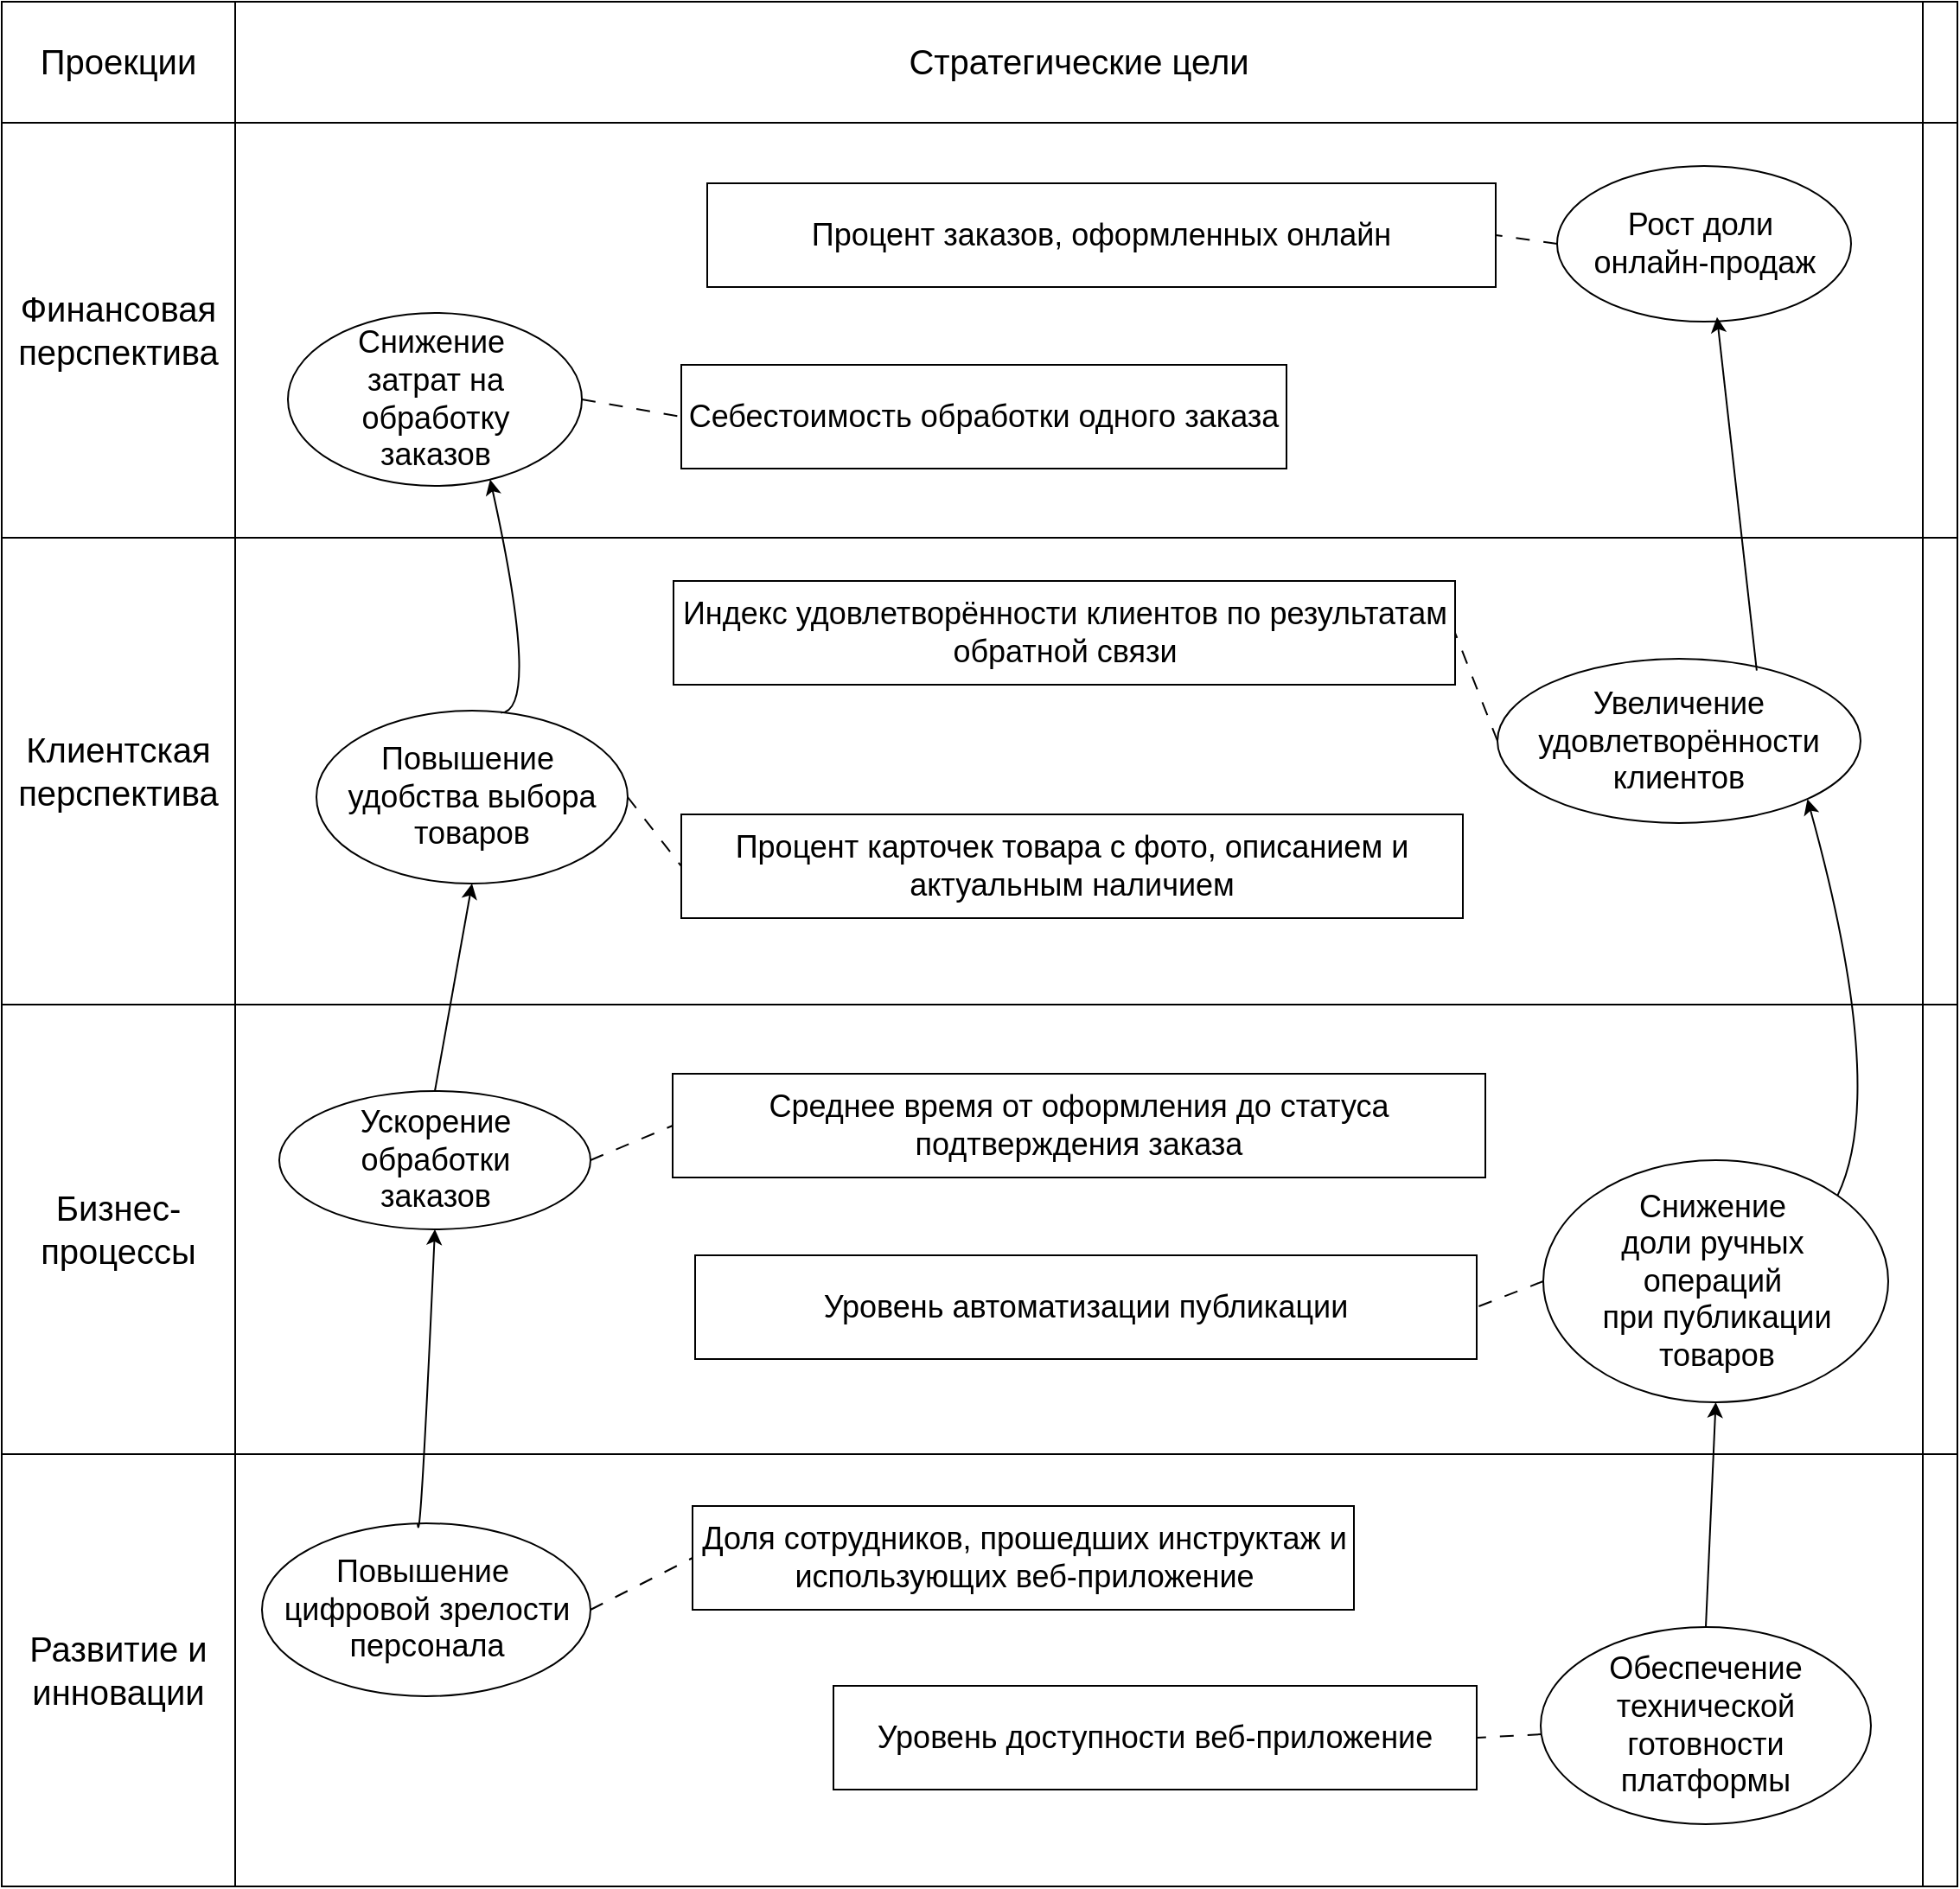 <mxfile version="27.1.5">
  <diagram name="Page-1" id="SfjFuyK3J8OgZFk0jKZi">
    <mxGraphModel dx="1701" dy="940" grid="1" gridSize="10" guides="1" tooltips="1" connect="1" arrows="1" fold="1" page="1" pageScale="1" pageWidth="850" pageHeight="1100" math="0" shadow="0">
      <root>
        <mxCell id="0" />
        <mxCell id="1" parent="0" />
        <mxCell id="6HQTE955M_Zyj8sGYhiq-3" value="" style="shape=table;startSize=0;container=1;collapsible=0;childLayout=tableLayout;fontSize=18;" parent="1" vertex="1">
          <mxGeometry x="259" y="50" width="1131" height="580" as="geometry" />
        </mxCell>
        <mxCell id="6HQTE955M_Zyj8sGYhiq-4" value="" style="shape=tableRow;horizontal=0;startSize=0;swimlaneHead=0;swimlaneBody=0;strokeColor=inherit;top=0;left=0;bottom=0;right=0;collapsible=0;dropTarget=0;fillColor=none;points=[[0,0.5],[1,0.5]];portConstraint=eastwest;fontSize=18;" parent="6HQTE955M_Zyj8sGYhiq-3" vertex="1">
          <mxGeometry width="1131" height="70" as="geometry" />
        </mxCell>
        <mxCell id="6HQTE955M_Zyj8sGYhiq-5" value="&lt;font style=&quot;font-size: 20px;&quot;&gt;Проекции&lt;/font&gt;" style="shape=partialRectangle;html=1;whiteSpace=wrap;connectable=0;strokeColor=inherit;overflow=hidden;fillColor=none;top=0;left=0;bottom=0;right=0;pointerEvents=1;fontSize=18;" parent="6HQTE955M_Zyj8sGYhiq-4" vertex="1">
          <mxGeometry width="135" height="70" as="geometry">
            <mxRectangle width="135" height="70" as="alternateBounds" />
          </mxGeometry>
        </mxCell>
        <mxCell id="6HQTE955M_Zyj8sGYhiq-6" value="&lt;font style=&quot;font-size: 20px;&quot;&gt;Стратегические цели&lt;/font&gt;" style="shape=partialRectangle;html=1;whiteSpace=wrap;connectable=0;strokeColor=inherit;overflow=hidden;fillColor=none;top=0;left=0;bottom=0;right=0;pointerEvents=1;fontSize=18;" parent="6HQTE955M_Zyj8sGYhiq-4" vertex="1">
          <mxGeometry x="135" width="976" height="70" as="geometry">
            <mxRectangle width="976" height="70" as="alternateBounds" />
          </mxGeometry>
        </mxCell>
        <mxCell id="6HQTE955M_Zyj8sGYhiq-7" value="" style="shape=partialRectangle;html=1;whiteSpace=wrap;connectable=0;strokeColor=inherit;overflow=hidden;fillColor=none;top=0;left=0;bottom=0;right=0;pointerEvents=1;fontSize=18;" parent="6HQTE955M_Zyj8sGYhiq-4" vertex="1">
          <mxGeometry x="1111" width="20" height="70" as="geometry">
            <mxRectangle width="20" height="70" as="alternateBounds" />
          </mxGeometry>
        </mxCell>
        <mxCell id="6HQTE955M_Zyj8sGYhiq-8" value="" style="shape=tableRow;horizontal=0;startSize=0;swimlaneHead=0;swimlaneBody=0;strokeColor=inherit;top=0;left=0;bottom=0;right=0;collapsible=0;dropTarget=0;fillColor=none;points=[[0,0.5],[1,0.5]];portConstraint=eastwest;fontSize=18;" parent="6HQTE955M_Zyj8sGYhiq-3" vertex="1">
          <mxGeometry y="70" width="1131" height="240" as="geometry" />
        </mxCell>
        <mxCell id="6HQTE955M_Zyj8sGYhiq-9" value="&lt;div&gt;&lt;font style=&quot;font-size: 20px;&quot;&gt;Финансовая перспектива&lt;/font&gt;&lt;/div&gt;" style="shape=partialRectangle;html=1;whiteSpace=wrap;connectable=0;strokeColor=inherit;overflow=hidden;fillColor=none;top=0;left=0;bottom=0;right=0;pointerEvents=1;fontSize=18;align=center;" parent="6HQTE955M_Zyj8sGYhiq-8" vertex="1">
          <mxGeometry width="135" height="240" as="geometry">
            <mxRectangle width="135" height="240" as="alternateBounds" />
          </mxGeometry>
        </mxCell>
        <mxCell id="6HQTE955M_Zyj8sGYhiq-10" value="" style="shape=partialRectangle;html=1;whiteSpace=wrap;connectable=0;strokeColor=inherit;overflow=hidden;fillColor=none;top=0;left=0;bottom=0;right=0;pointerEvents=1;fontSize=18;" parent="6HQTE955M_Zyj8sGYhiq-8" vertex="1">
          <mxGeometry x="135" width="976" height="240" as="geometry">
            <mxRectangle width="976" height="240" as="alternateBounds" />
          </mxGeometry>
        </mxCell>
        <mxCell id="6HQTE955M_Zyj8sGYhiq-11" value="" style="shape=partialRectangle;html=1;whiteSpace=wrap;connectable=0;strokeColor=inherit;overflow=hidden;fillColor=none;top=0;left=0;bottom=0;right=0;pointerEvents=1;fontSize=18;" parent="6HQTE955M_Zyj8sGYhiq-8" vertex="1">
          <mxGeometry x="1111" width="20" height="240" as="geometry">
            <mxRectangle width="20" height="240" as="alternateBounds" />
          </mxGeometry>
        </mxCell>
        <mxCell id="6HQTE955M_Zyj8sGYhiq-12" value="" style="shape=tableRow;horizontal=0;startSize=0;swimlaneHead=0;swimlaneBody=0;strokeColor=inherit;top=0;left=0;bottom=0;right=0;collapsible=0;dropTarget=0;fillColor=none;points=[[0,0.5],[1,0.5]];portConstraint=eastwest;fontSize=18;" parent="6HQTE955M_Zyj8sGYhiq-3" vertex="1">
          <mxGeometry y="310" width="1131" height="270" as="geometry" />
        </mxCell>
        <mxCell id="6HQTE955M_Zyj8sGYhiq-13" value="&lt;font style=&quot;font-size: 20px;&quot;&gt;Клиентская перспектива&lt;/font&gt;" style="shape=partialRectangle;html=1;whiteSpace=wrap;connectable=0;strokeColor=inherit;overflow=hidden;fillColor=none;top=0;left=0;bottom=0;right=0;pointerEvents=1;fontSize=18;" parent="6HQTE955M_Zyj8sGYhiq-12" vertex="1">
          <mxGeometry width="135" height="270" as="geometry">
            <mxRectangle width="135" height="270" as="alternateBounds" />
          </mxGeometry>
        </mxCell>
        <mxCell id="6HQTE955M_Zyj8sGYhiq-14" value="" style="shape=partialRectangle;html=1;whiteSpace=wrap;connectable=0;strokeColor=inherit;overflow=hidden;fillColor=none;top=0;left=0;bottom=0;right=0;pointerEvents=1;fontSize=18;" parent="6HQTE955M_Zyj8sGYhiq-12" vertex="1">
          <mxGeometry x="135" width="976" height="270" as="geometry">
            <mxRectangle width="976" height="270" as="alternateBounds" />
          </mxGeometry>
        </mxCell>
        <mxCell id="6HQTE955M_Zyj8sGYhiq-15" value="" style="shape=partialRectangle;html=1;whiteSpace=wrap;connectable=0;strokeColor=inherit;overflow=hidden;fillColor=none;top=0;left=0;bottom=0;right=0;pointerEvents=1;fontSize=18;" parent="6HQTE955M_Zyj8sGYhiq-12" vertex="1">
          <mxGeometry x="1111" width="20" height="270" as="geometry">
            <mxRectangle width="20" height="270" as="alternateBounds" />
          </mxGeometry>
        </mxCell>
        <mxCell id="6HQTE955M_Zyj8sGYhiq-33" value="" style="shape=table;startSize=0;container=1;collapsible=0;childLayout=tableLayout;fontSize=18;" parent="1" vertex="1">
          <mxGeometry x="259" y="630" width="1131" height="510" as="geometry" />
        </mxCell>
        <mxCell id="6HQTE955M_Zyj8sGYhiq-38" value="" style="shape=tableRow;horizontal=0;startSize=0;swimlaneHead=0;swimlaneBody=0;strokeColor=inherit;top=0;left=0;bottom=0;right=0;collapsible=0;dropTarget=0;fillColor=none;points=[[0,0.5],[1,0.5]];portConstraint=eastwest;fontSize=18;" parent="6HQTE955M_Zyj8sGYhiq-33" vertex="1">
          <mxGeometry width="1131" height="260" as="geometry" />
        </mxCell>
        <mxCell id="6HQTE955M_Zyj8sGYhiq-39" value="&lt;font style=&quot;font-size: 20px;&quot;&gt;Бизнес-&lt;/font&gt;&lt;div&gt;&lt;font style=&quot;font-size: 20px;&quot;&gt;процессы&lt;/font&gt;&lt;/div&gt;" style="shape=partialRectangle;html=1;whiteSpace=wrap;connectable=0;strokeColor=inherit;overflow=hidden;fillColor=none;top=0;left=0;bottom=0;right=0;pointerEvents=1;fontSize=18;" parent="6HQTE955M_Zyj8sGYhiq-38" vertex="1">
          <mxGeometry width="135" height="260" as="geometry">
            <mxRectangle width="135" height="260" as="alternateBounds" />
          </mxGeometry>
        </mxCell>
        <mxCell id="6HQTE955M_Zyj8sGYhiq-40" value="" style="shape=partialRectangle;html=1;whiteSpace=wrap;connectable=0;strokeColor=inherit;overflow=hidden;fillColor=none;top=0;left=0;bottom=0;right=0;pointerEvents=1;fontSize=18;" parent="6HQTE955M_Zyj8sGYhiq-38" vertex="1">
          <mxGeometry x="135" width="976" height="260" as="geometry">
            <mxRectangle width="976" height="260" as="alternateBounds" />
          </mxGeometry>
        </mxCell>
        <mxCell id="6HQTE955M_Zyj8sGYhiq-41" value="" style="shape=partialRectangle;html=1;whiteSpace=wrap;connectable=0;strokeColor=inherit;overflow=hidden;fillColor=none;top=0;left=0;bottom=0;right=0;pointerEvents=1;fontSize=18;" parent="6HQTE955M_Zyj8sGYhiq-38" vertex="1">
          <mxGeometry x="1111" width="20" height="260" as="geometry">
            <mxRectangle width="20" height="260" as="alternateBounds" />
          </mxGeometry>
        </mxCell>
        <mxCell id="6HQTE955M_Zyj8sGYhiq-42" value="" style="shape=tableRow;horizontal=0;startSize=0;swimlaneHead=0;swimlaneBody=0;strokeColor=inherit;top=0;left=0;bottom=0;right=0;collapsible=0;dropTarget=0;fillColor=none;points=[[0,0.5],[1,0.5]];portConstraint=eastwest;fontSize=18;" parent="6HQTE955M_Zyj8sGYhiq-33" vertex="1">
          <mxGeometry y="260" width="1131" height="250" as="geometry" />
        </mxCell>
        <mxCell id="6HQTE955M_Zyj8sGYhiq-43" value="&lt;font style=&quot;font-size: 20px;&quot;&gt;Развитие и инновации&lt;/font&gt;" style="shape=partialRectangle;html=1;whiteSpace=wrap;connectable=0;strokeColor=inherit;overflow=hidden;fillColor=none;top=0;left=0;bottom=0;right=0;pointerEvents=1;fontSize=18;" parent="6HQTE955M_Zyj8sGYhiq-42" vertex="1">
          <mxGeometry width="135" height="250" as="geometry">
            <mxRectangle width="135" height="250" as="alternateBounds" />
          </mxGeometry>
        </mxCell>
        <mxCell id="6HQTE955M_Zyj8sGYhiq-44" value="" style="shape=partialRectangle;html=1;whiteSpace=wrap;connectable=0;strokeColor=inherit;overflow=hidden;fillColor=none;top=0;left=0;bottom=0;right=0;pointerEvents=1;fontSize=18;" parent="6HQTE955M_Zyj8sGYhiq-42" vertex="1">
          <mxGeometry x="135" width="976" height="250" as="geometry">
            <mxRectangle width="976" height="250" as="alternateBounds" />
          </mxGeometry>
        </mxCell>
        <mxCell id="6HQTE955M_Zyj8sGYhiq-45" value="" style="shape=partialRectangle;html=1;whiteSpace=wrap;connectable=0;strokeColor=inherit;overflow=hidden;fillColor=none;top=0;left=0;bottom=0;right=0;pointerEvents=1;fontSize=18;" parent="6HQTE955M_Zyj8sGYhiq-42" vertex="1">
          <mxGeometry x="1111" width="20" height="250" as="geometry">
            <mxRectangle width="20" height="250" as="alternateBounds" />
          </mxGeometry>
        </mxCell>
        <mxCell id="6HQTE955M_Zyj8sGYhiq-47" value="&lt;div&gt;&lt;font&gt;Рост доли&amp;nbsp;&lt;/font&gt;&lt;/div&gt;&lt;div&gt;&lt;font&gt;онлайн-продаж&lt;/font&gt;&lt;/div&gt;" style="ellipse;whiteSpace=wrap;html=1;align=center;fontSize=18;" parent="1" vertex="1">
          <mxGeometry x="1158.5" y="145" width="170" height="90" as="geometry" />
        </mxCell>
        <mxCell id="6HQTE955M_Zyj8sGYhiq-50" value="&lt;span&gt;Повышение&amp;nbsp;&lt;/span&gt;&lt;div&gt;&lt;span&gt;удобства выбора товаров&lt;/span&gt;&lt;/div&gt;" style="ellipse;whiteSpace=wrap;html=1;align=center;fontSize=18;" parent="1" vertex="1">
          <mxGeometry x="441" y="460" width="180" height="100" as="geometry" />
        </mxCell>
        <mxCell id="6HQTE955M_Zyj8sGYhiq-51" value="&lt;font&gt;Увеличение удовлетворённости клиентов&lt;/font&gt;" style="ellipse;whiteSpace=wrap;html=1;align=center;fontSize=18;" parent="1" vertex="1">
          <mxGeometry x="1124" y="430" width="210" height="95" as="geometry" />
        </mxCell>
        <mxCell id="6HQTE955M_Zyj8sGYhiq-52" value="Ускорение обработки&lt;div&gt;заказов&lt;/div&gt;" style="ellipse;whiteSpace=wrap;html=1;align=center;fontSize=18;" parent="1" vertex="1">
          <mxGeometry x="419.5" y="680" width="180" height="80" as="geometry" />
        </mxCell>
        <mxCell id="6HQTE955M_Zyj8sGYhiq-53" value="Снижение&amp;nbsp;&lt;div&gt;доли ручных&amp;nbsp;&lt;/div&gt;&lt;div&gt;операций&amp;nbsp;&lt;/div&gt;&lt;div&gt;при публикации товаров&lt;/div&gt;" style="ellipse;whiteSpace=wrap;html=1;align=center;fontSize=18;" parent="1" vertex="1">
          <mxGeometry x="1150.5" y="720" width="199.5" height="140" as="geometry" />
        </mxCell>
        <mxCell id="6HQTE955M_Zyj8sGYhiq-55" value="Повышение&amp;nbsp;&lt;div&gt;цифровой зрелости персонала&lt;/div&gt;" style="ellipse;whiteSpace=wrap;html=1;align=center;fontSize=18;" parent="1" vertex="1">
          <mxGeometry x="409.5" y="930" width="190" height="100" as="geometry" />
        </mxCell>
        <mxCell id="6HQTE955M_Zyj8sGYhiq-67" value="" style="curved=1;endArrow=classic;html=1;rounded=0;exitX=0.474;exitY=0.004;exitDx=0;exitDy=0;entryX=0.5;entryY=1;entryDx=0;entryDy=0;exitPerimeter=0;fontSize=18;" parent="1" source="6HQTE955M_Zyj8sGYhiq-55" target="6HQTE955M_Zyj8sGYhiq-52" edge="1">
          <mxGeometry width="50" height="50" relative="1" as="geometry">
            <mxPoint x="661" y="810" as="sourcePoint" />
            <mxPoint x="711" y="760" as="targetPoint" />
            <Array as="points">
              <mxPoint x="501" y="950" />
            </Array>
          </mxGeometry>
        </mxCell>
        <mxCell id="6HQTE955M_Zyj8sGYhiq-69" value="" style="curved=1;endArrow=classic;html=1;rounded=0;exitX=0.5;exitY=0;exitDx=0;exitDy=0;entryX=0.5;entryY=1;entryDx=0;entryDy=0;fontSize=18;" parent="1" source="6HQTE955M_Zyj8sGYhiq-56" target="6HQTE955M_Zyj8sGYhiq-53" edge="1">
          <mxGeometry width="50" height="50" relative="1" as="geometry">
            <mxPoint x="462" y="815" as="sourcePoint" />
            <mxPoint x="512" y="765" as="targetPoint" />
            <Array as="points" />
          </mxGeometry>
        </mxCell>
        <mxCell id="6HQTE955M_Zyj8sGYhiq-74" value="" style="curved=1;endArrow=classic;html=1;rounded=0;exitX=0.5;exitY=0;exitDx=0;exitDy=0;entryX=0.5;entryY=1;entryDx=0;entryDy=0;fontSize=18;" parent="1" source="6HQTE955M_Zyj8sGYhiq-52" target="6HQTE955M_Zyj8sGYhiq-50" edge="1">
          <mxGeometry width="50" height="50" relative="1" as="geometry">
            <mxPoint x="731" y="640" as="sourcePoint" />
            <mxPoint x="781" y="590" as="targetPoint" />
            <Array as="points" />
          </mxGeometry>
        </mxCell>
        <mxCell id="6HQTE955M_Zyj8sGYhiq-76" value="" style="curved=1;endArrow=classic;html=1;rounded=0;exitX=1;exitY=0;exitDx=0;exitDy=0;entryX=1;entryY=1;entryDx=0;entryDy=0;fontSize=18;" parent="1" source="6HQTE955M_Zyj8sGYhiq-53" target="6HQTE955M_Zyj8sGYhiq-51" edge="1">
          <mxGeometry width="50" height="50" relative="1" as="geometry">
            <mxPoint x="742" y="738.5" as="sourcePoint" />
            <mxPoint x="756" y="635.5" as="targetPoint" />
            <Array as="points">
              <mxPoint x="1350" y="680" />
            </Array>
          </mxGeometry>
        </mxCell>
        <mxCell id="6HQTE955M_Zyj8sGYhiq-77" value="&lt;font&gt;Снижение&amp;nbsp;&lt;/font&gt;&lt;div&gt;&lt;font&gt;затрат на обработку&lt;/font&gt;&lt;/div&gt;&lt;div&gt;&lt;font&gt;заказов&lt;/font&gt;&lt;/div&gt;" style="ellipse;whiteSpace=wrap;html=1;align=center;fontSize=18;" parent="1" vertex="1">
          <mxGeometry x="424.5" y="230" width="170" height="100" as="geometry" />
        </mxCell>
        <mxCell id="6HQTE955M_Zyj8sGYhiq-78" value="" style="curved=1;endArrow=classic;html=1;rounded=0;exitX=0.593;exitY=0.013;exitDx=0;exitDy=0;entryX=0.688;entryY=0.963;entryDx=0;entryDy=0;entryPerimeter=0;exitPerimeter=0;fontSize=18;" parent="1" source="6HQTE955M_Zyj8sGYhiq-50" target="6HQTE955M_Zyj8sGYhiq-77" edge="1">
          <mxGeometry width="50" height="50" relative="1" as="geometry">
            <mxPoint x="541" y="523.5" as="sourcePoint" />
            <mxPoint x="555" y="420.5" as="targetPoint" />
            <Array as="points">
              <mxPoint x="571" y="460" />
            </Array>
          </mxGeometry>
        </mxCell>
        <mxCell id="6HQTE955M_Zyj8sGYhiq-79" value="" style="curved=1;endArrow=classic;html=1;rounded=0;exitX=0.714;exitY=0.072;exitDx=0;exitDy=0;entryX=0.544;entryY=0.971;entryDx=0;entryDy=0;entryPerimeter=0;exitPerimeter=0;fontSize=18;" parent="1" source="6HQTE955M_Zyj8sGYhiq-51" target="6HQTE955M_Zyj8sGYhiq-47" edge="1">
          <mxGeometry width="50" height="50" relative="1" as="geometry">
            <mxPoint x="582.84" y="632.53" as="sourcePoint" />
            <mxPoint x="571.84" y="434.53" as="targetPoint" />
            <Array as="points" />
          </mxGeometry>
        </mxCell>
        <mxCell id="6HQTE955M_Zyj8sGYhiq-80" value="&lt;span&gt;Себестоимость обработки одного заказа&lt;/span&gt;" style="rounded=0;whiteSpace=wrap;html=1;align=center;fontSize=18;" parent="1" vertex="1">
          <mxGeometry x="652" y="260" width="350" height="60" as="geometry" />
        </mxCell>
        <mxCell id="6HQTE955M_Zyj8sGYhiq-81" value="&lt;font&gt;Процент заказов, оформленных онлайн&lt;/font&gt;" style="rounded=0;whiteSpace=wrap;html=1;align=center;fontSize=18;" parent="1" vertex="1">
          <mxGeometry x="667" y="155" width="456" height="60" as="geometry" />
        </mxCell>
        <mxCell id="6HQTE955M_Zyj8sGYhiq-82" value="" style="endArrow=none;html=1;rounded=0;exitX=1;exitY=0.5;exitDx=0;exitDy=0;entryX=0;entryY=0.5;entryDx=0;entryDy=0;dashed=1;dashPattern=8 8;fontSize=18;" parent="1" source="6HQTE955M_Zyj8sGYhiq-77" target="6HQTE955M_Zyj8sGYhiq-80" edge="1">
          <mxGeometry width="50" height="50" relative="1" as="geometry">
            <mxPoint x="934.5" y="390" as="sourcePoint" />
            <mxPoint x="984.5" y="340" as="targetPoint" />
          </mxGeometry>
        </mxCell>
        <mxCell id="6HQTE955M_Zyj8sGYhiq-83" value="" style="endArrow=none;html=1;rounded=0;exitX=0;exitY=0.5;exitDx=0;exitDy=0;entryX=1;entryY=0.5;entryDx=0;entryDy=0;dashed=1;dashPattern=8 8;fontSize=18;" parent="1" source="6HQTE955M_Zyj8sGYhiq-47" target="6HQTE955M_Zyj8sGYhiq-81" edge="1">
          <mxGeometry width="50" height="50" relative="1" as="geometry">
            <mxPoint x="685.5" y="155" as="sourcePoint" />
            <mxPoint x="1093.5" y="155" as="targetPoint" />
          </mxGeometry>
        </mxCell>
        <mxCell id="6HQTE955M_Zyj8sGYhiq-84" value="&lt;font&gt;Индекс удовлетворённости клиентов по результатам обратной связи&lt;/font&gt;" style="rounded=0;whiteSpace=wrap;html=1;align=center;fontSize=18;" parent="1" vertex="1">
          <mxGeometry x="647.5" y="385" width="452" height="60" as="geometry" />
        </mxCell>
        <mxCell id="6HQTE955M_Zyj8sGYhiq-85" value="&lt;font&gt;Процент карточек товара с фото, описанием и актуальным наличием&lt;/font&gt;" style="rounded=0;whiteSpace=wrap;html=1;align=center;fontSize=18;" parent="1" vertex="1">
          <mxGeometry x="652" y="520" width="452" height="60" as="geometry" />
        </mxCell>
        <mxCell id="6HQTE955M_Zyj8sGYhiq-86" value="" style="endArrow=none;html=1;rounded=0;exitX=1;exitY=0.5;exitDx=0;exitDy=0;entryX=0;entryY=0.5;entryDx=0;entryDy=0;dashed=1;dashPattern=8 8;fontSize=18;" parent="1" source="6HQTE955M_Zyj8sGYhiq-50" target="6HQTE955M_Zyj8sGYhiq-85" edge="1">
          <mxGeometry width="50" height="50" relative="1" as="geometry">
            <mxPoint x="1019" y="770" as="sourcePoint" />
            <mxPoint x="1069" y="720" as="targetPoint" />
          </mxGeometry>
        </mxCell>
        <mxCell id="6HQTE955M_Zyj8sGYhiq-87" value="" style="endArrow=none;html=1;rounded=0;exitX=0;exitY=0.5;exitDx=0;exitDy=0;entryX=1;entryY=0.5;entryDx=0;entryDy=0;dashed=1;dashPattern=8 8;fontSize=18;" parent="1" source="6HQTE955M_Zyj8sGYhiq-51" target="6HQTE955M_Zyj8sGYhiq-84" edge="1">
          <mxGeometry width="50" height="50" relative="1" as="geometry">
            <mxPoint x="732" y="775" as="sourcePoint" />
            <mxPoint x="782" y="725" as="targetPoint" />
          </mxGeometry>
        </mxCell>
        <mxCell id="6HQTE955M_Zyj8sGYhiq-88" value="&lt;span style=&quot;text-align: start;&quot;&gt;Среднее время от оформления до статуса подтверждения заказа&lt;/span&gt;" style="rounded=0;whiteSpace=wrap;html=1;align=center;fontSize=18;" parent="1" vertex="1">
          <mxGeometry x="647" y="670" width="470" height="60" as="geometry" />
        </mxCell>
        <mxCell id="6HQTE955M_Zyj8sGYhiq-89" value="&lt;span style=&quot;line-height: 140%;&quot;&gt;Уровень автоматизации публикации&lt;/span&gt;" style="rounded=0;whiteSpace=wrap;html=1;align=center;fontSize=18;" parent="1" vertex="1">
          <mxGeometry x="660" y="775" width="452" height="60" as="geometry" />
        </mxCell>
        <mxCell id="6HQTE955M_Zyj8sGYhiq-91" value="&lt;span style=&quot;text-align: start;&quot;&gt;Доля сотрудников, прошедших инструктаж и использующих веб-приложение&lt;/span&gt;" style="rounded=0;whiteSpace=wrap;html=1;align=center;fontSize=18;" parent="1" vertex="1">
          <mxGeometry x="658.5" y="920" width="382.5" height="60" as="geometry" />
        </mxCell>
        <mxCell id="6HQTE955M_Zyj8sGYhiq-92" value="&lt;span style=&quot;font-style: normal; font-variant-caps: normal; font-weight: 400; letter-spacing: normal; text-align: start; text-indent: 0px; text-transform: none; white-space: normal; word-spacing: 0px; -webkit-text-stroke-width: 0px; text-decoration: none; caret-color: rgb(0, 0, 0); color: rgb(0, 0, 0); float: none; display: inline !important;&quot;&gt;Уровень доступности веб-приложение&lt;/span&gt;" style="rounded=0;whiteSpace=wrap;html=1;align=center;fontSize=18;" parent="1" vertex="1">
          <mxGeometry x="740" y="1024" width="372" height="60" as="geometry" />
        </mxCell>
        <mxCell id="6HQTE955M_Zyj8sGYhiq-93" value="" style="endArrow=none;html=1;rounded=0;dashed=1;dashPattern=8 8;entryX=1;entryY=0.5;entryDx=0;entryDy=0;fontSize=18;" parent="1" source="6HQTE955M_Zyj8sGYhiq-56" target="6HQTE955M_Zyj8sGYhiq-92" edge="1">
          <mxGeometry width="50" height="50" relative="1" as="geometry">
            <mxPoint x="1212" y="1064" as="sourcePoint" />
            <mxPoint x="1122" y="1064" as="targetPoint" />
          </mxGeometry>
        </mxCell>
        <mxCell id="6HQTE955M_Zyj8sGYhiq-95" value="" style="endArrow=none;html=1;rounded=0;exitX=1;exitY=0.5;exitDx=0;exitDy=0;entryX=0;entryY=0.5;entryDx=0;entryDy=0;dashed=1;dashPattern=8 8;fontSize=18;" parent="1" source="6HQTE955M_Zyj8sGYhiq-55" target="6HQTE955M_Zyj8sGYhiq-91" edge="1">
          <mxGeometry width="50" height="50" relative="1" as="geometry">
            <mxPoint x="931" y="900" as="sourcePoint" />
            <mxPoint x="981" y="850" as="targetPoint" />
          </mxGeometry>
        </mxCell>
        <mxCell id="6HQTE955M_Zyj8sGYhiq-96" value="" style="endArrow=none;html=1;rounded=0;exitX=1;exitY=0.5;exitDx=0;exitDy=0;entryX=0;entryY=0.5;entryDx=0;entryDy=0;dashed=1;dashPattern=8 8;fontSize=18;" parent="1" source="6HQTE955M_Zyj8sGYhiq-52" target="6HQTE955M_Zyj8sGYhiq-88" edge="1">
          <mxGeometry width="50" height="50" relative="1" as="geometry">
            <mxPoint x="929.5" y="630" as="sourcePoint" />
            <mxPoint x="979.5" y="580" as="targetPoint" />
          </mxGeometry>
        </mxCell>
        <mxCell id="6HQTE955M_Zyj8sGYhiq-97" value="" style="endArrow=none;html=1;rounded=0;exitX=0;exitY=0.5;exitDx=0;exitDy=0;entryX=1;entryY=0.5;entryDx=0;entryDy=0;dashed=1;dashPattern=8 8;fontSize=18;" parent="1" source="6HQTE955M_Zyj8sGYhiq-53" target="6HQTE955M_Zyj8sGYhiq-89" edge="1">
          <mxGeometry width="50" height="50" relative="1" as="geometry">
            <mxPoint x="730.5" y="635" as="sourcePoint" />
            <mxPoint x="780.5" y="585" as="targetPoint" />
          </mxGeometry>
        </mxCell>
        <mxCell id="6HQTE955M_Zyj8sGYhiq-56" value="&lt;div&gt;Обеспечение технической готовности платформы&lt;/div&gt;" style="ellipse;whiteSpace=wrap;html=1;align=center;fontSize=18;" parent="1" vertex="1">
          <mxGeometry x="1149" y="990" width="191" height="114" as="geometry" />
        </mxCell>
      </root>
    </mxGraphModel>
  </diagram>
</mxfile>
